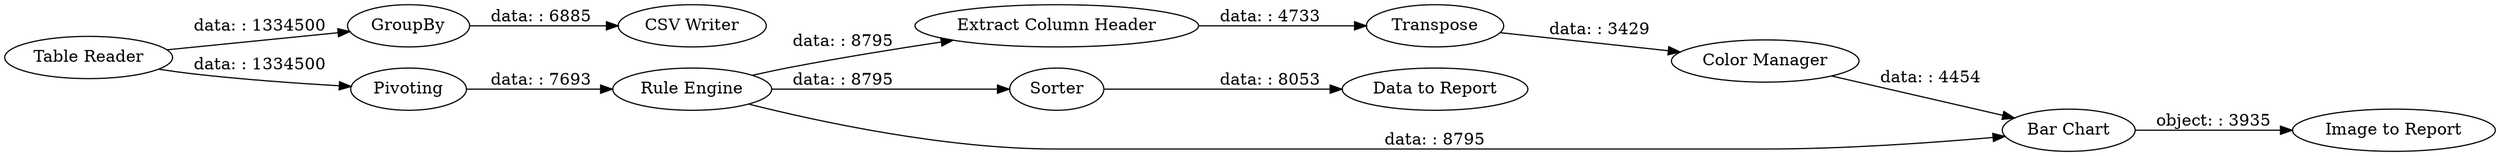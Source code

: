 digraph {
	"4155387342396513150_8" [label="Extract Column Header"]
	"4155387342396513150_17" [label="Image to Report"]
	"4155387342396513150_13" [label="Table Reader"]
	"4155387342396513150_15" [label="CSV Writer"]
	"4155387342396513150_4" [label=Sorter]
	"4155387342396513150_14" [label=GroupBy]
	"4155387342396513150_2" [label=Pivoting]
	"4155387342396513150_7" [label="Bar Chart"]
	"4155387342396513150_9" [label=Transpose]
	"4155387342396513150_12" [label="Rule Engine"]
	"4155387342396513150_6" [label="Color Manager"]
	"4155387342396513150_16" [label="Data to Report"]
	"4155387342396513150_4" -> "4155387342396513150_16" [label="data: : 8053"]
	"4155387342396513150_12" -> "4155387342396513150_4" [label="data: : 8795"]
	"4155387342396513150_7" -> "4155387342396513150_17" [label="object: : 3935"]
	"4155387342396513150_13" -> "4155387342396513150_2" [label="data: : 1334500"]
	"4155387342396513150_14" -> "4155387342396513150_15" [label="data: : 6885"]
	"4155387342396513150_6" -> "4155387342396513150_7" [label="data: : 4454"]
	"4155387342396513150_12" -> "4155387342396513150_8" [label="data: : 8795"]
	"4155387342396513150_12" -> "4155387342396513150_7" [label="data: : 8795"]
	"4155387342396513150_8" -> "4155387342396513150_9" [label="data: : 4733"]
	"4155387342396513150_2" -> "4155387342396513150_12" [label="data: : 7693"]
	"4155387342396513150_13" -> "4155387342396513150_14" [label="data: : 1334500"]
	"4155387342396513150_9" -> "4155387342396513150_6" [label="data: : 3429"]
	rankdir=LR
}
